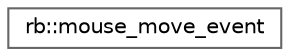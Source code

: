 digraph "Graphical Class Hierarchy"
{
 // LATEX_PDF_SIZE
  bgcolor="transparent";
  edge [fontname=Helvetica,fontsize=10,labelfontname=Helvetica,labelfontsize=10];
  node [fontname=Helvetica,fontsize=10,shape=box,height=0.2,width=0.4];
  rankdir="LR";
  Node0 [label="rb::mouse_move_event",height=0.2,width=0.4,color="grey40", fillcolor="white", style="filled",URL="$structrb_1_1mouse__move__event.html",tooltip="Mouse move event."];
}
